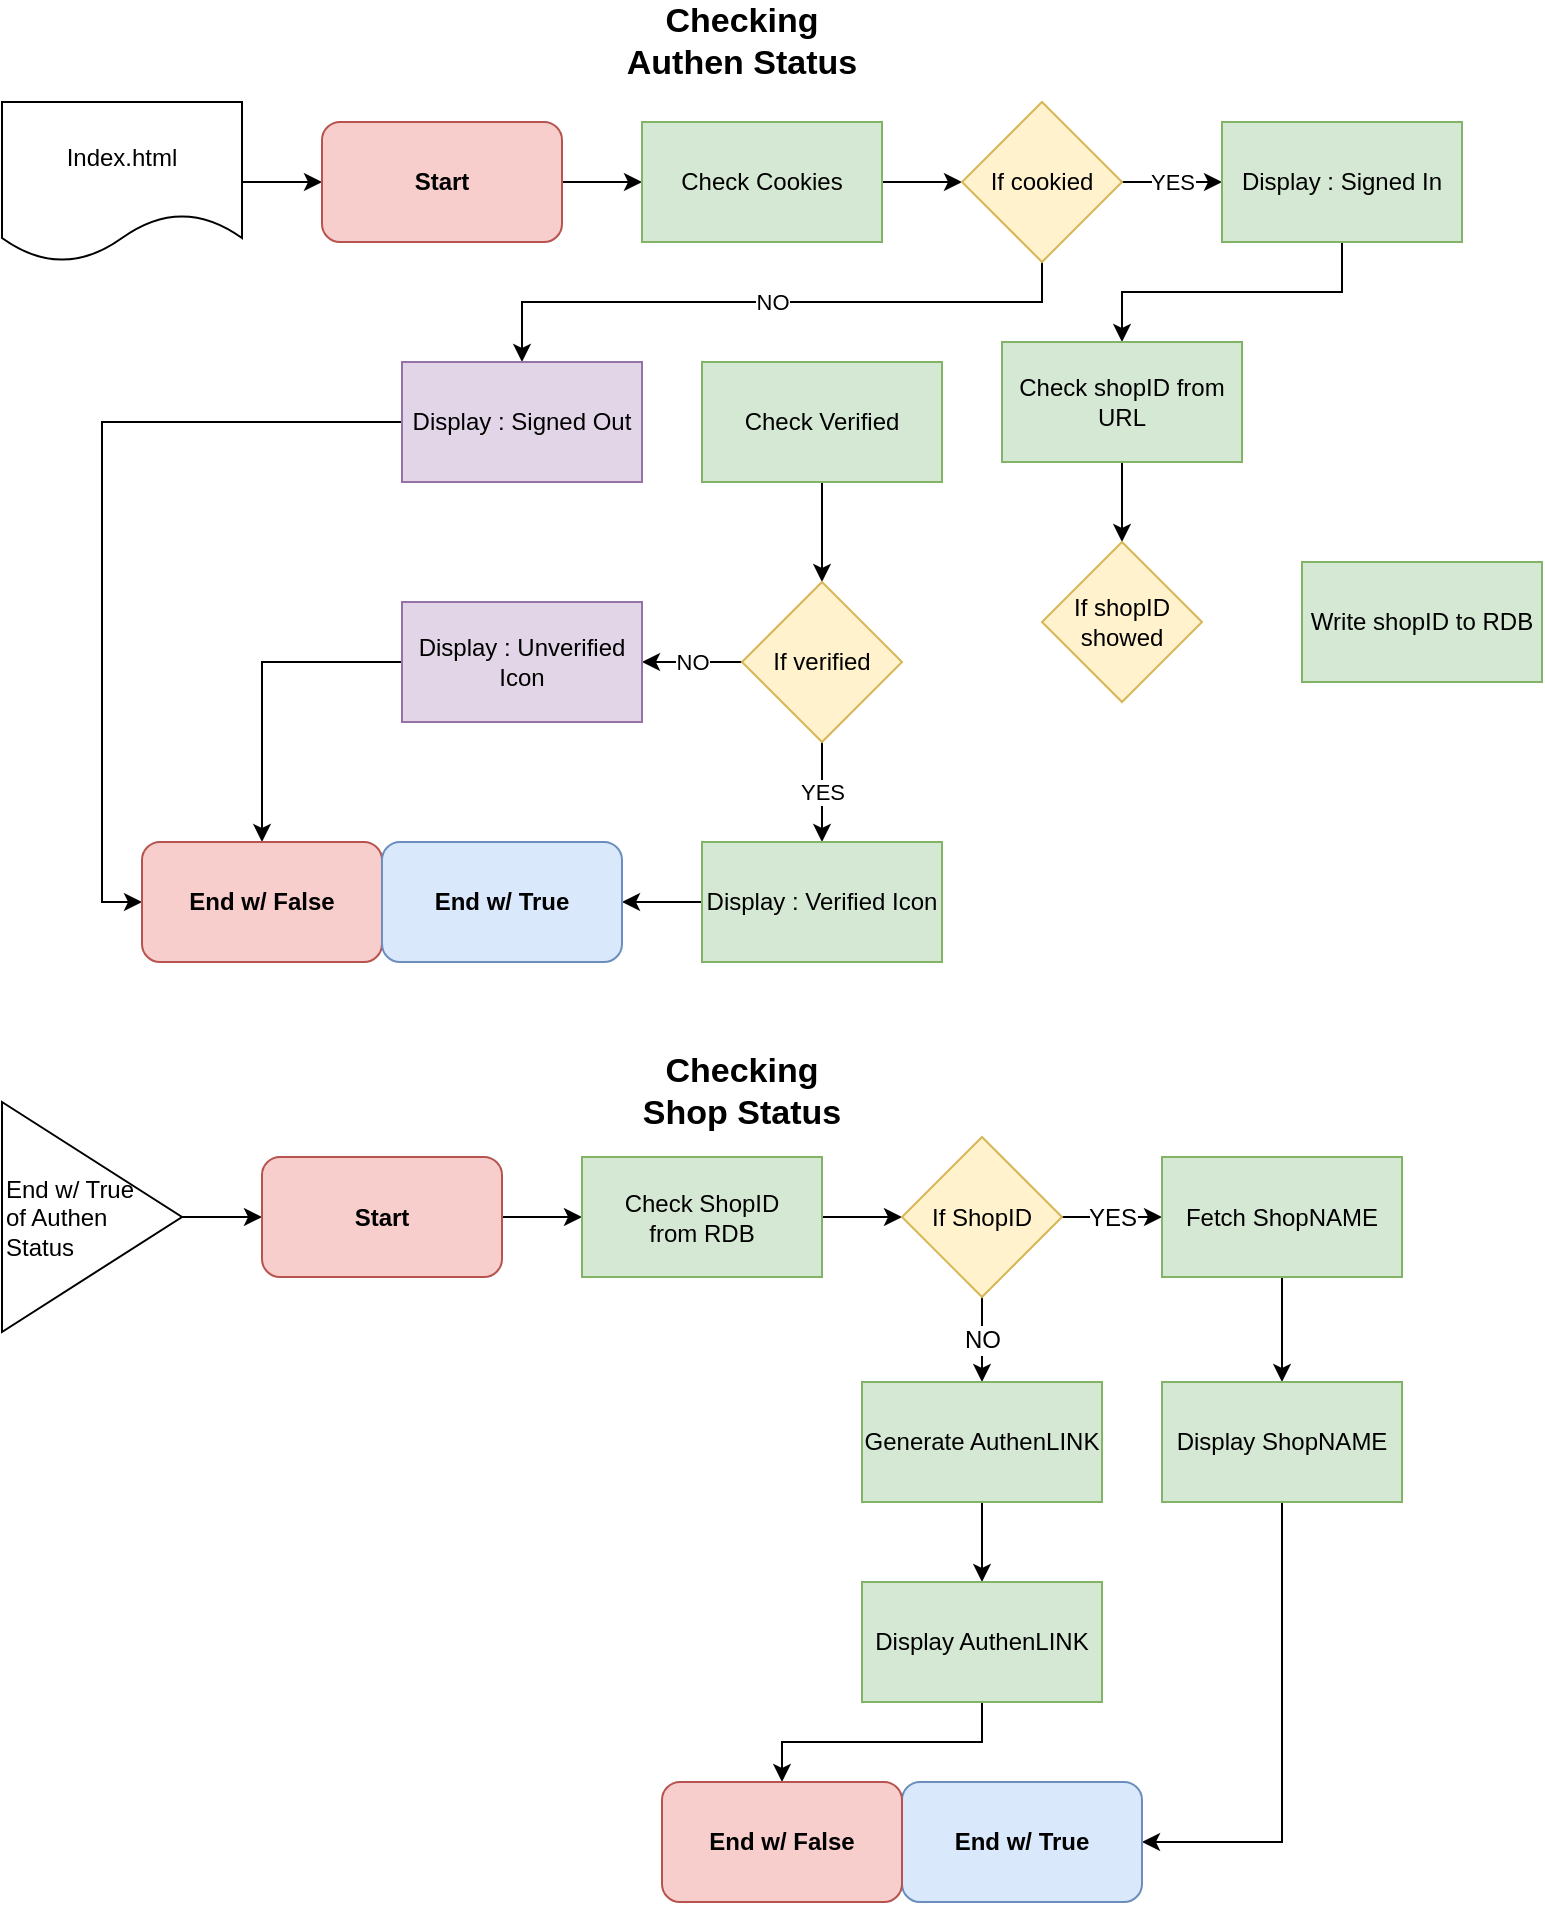 <mxfile version="13.8.5" type="github">
  <diagram id="wjy0S2iWsxzNMesYwqDD" name="Checking Authen Status">
    <mxGraphModel dx="1038" dy="548" grid="1" gridSize="10" guides="1" tooltips="1" connect="1" arrows="1" fold="1" page="1" pageScale="1" pageWidth="827" pageHeight="1169" math="0" shadow="0">
      <root>
        <mxCell id="0" />
        <mxCell id="1" parent="0" />
        <mxCell id="37zY8yhrFcR8cuDTryZy-6" value="" style="edgeStyle=orthogonalEdgeStyle;rounded=0;orthogonalLoop=1;jettySize=auto;html=1;" parent="1" source="37zY8yhrFcR8cuDTryZy-1" target="37zY8yhrFcR8cuDTryZy-2" edge="1">
          <mxGeometry relative="1" as="geometry" />
        </mxCell>
        <mxCell id="37zY8yhrFcR8cuDTryZy-1" value="Index.html" style="shape=document;whiteSpace=wrap;html=1;boundedLbl=1;" parent="1" vertex="1">
          <mxGeometry x="40" y="80" width="120" height="80" as="geometry" />
        </mxCell>
        <mxCell id="37zY8yhrFcR8cuDTryZy-7" value="" style="edgeStyle=orthogonalEdgeStyle;rounded=0;orthogonalLoop=1;jettySize=auto;html=1;" parent="1" source="37zY8yhrFcR8cuDTryZy-2" target="37zY8yhrFcR8cuDTryZy-3" edge="1">
          <mxGeometry relative="1" as="geometry" />
        </mxCell>
        <mxCell id="37zY8yhrFcR8cuDTryZy-2" value="&lt;b&gt;Start&lt;/b&gt;" style="rounded=1;whiteSpace=wrap;html=1;fillColor=#f8cecc;strokeColor=#b85450;" parent="1" vertex="1">
          <mxGeometry x="200" y="90" width="120" height="60" as="geometry" />
        </mxCell>
        <mxCell id="37zY8yhrFcR8cuDTryZy-9" value="" style="edgeStyle=orthogonalEdgeStyle;rounded=0;orthogonalLoop=1;jettySize=auto;html=1;" parent="1" source="37zY8yhrFcR8cuDTryZy-3" target="37zY8yhrFcR8cuDTryZy-8" edge="1">
          <mxGeometry relative="1" as="geometry" />
        </mxCell>
        <mxCell id="37zY8yhrFcR8cuDTryZy-3" value="Check Cookies" style="rounded=0;whiteSpace=wrap;html=1;fillColor=#d5e8d4;strokeColor=#82b366;" parent="1" vertex="1">
          <mxGeometry x="360" y="90" width="120" height="60" as="geometry" />
        </mxCell>
        <mxCell id="37zY8yhrFcR8cuDTryZy-12" value="YES" style="edgeStyle=orthogonalEdgeStyle;rounded=0;orthogonalLoop=1;jettySize=auto;html=1;" parent="1" source="37zY8yhrFcR8cuDTryZy-8" target="37zY8yhrFcR8cuDTryZy-11" edge="1">
          <mxGeometry relative="1" as="geometry" />
        </mxCell>
        <mxCell id="37zY8yhrFcR8cuDTryZy-14" value="NO" style="edgeStyle=orthogonalEdgeStyle;rounded=0;orthogonalLoop=1;jettySize=auto;html=1;" parent="1" source="37zY8yhrFcR8cuDTryZy-8" target="37zY8yhrFcR8cuDTryZy-13" edge="1">
          <mxGeometry relative="1" as="geometry">
            <Array as="points">
              <mxPoint x="560" y="180" />
              <mxPoint x="300" y="180" />
            </Array>
          </mxGeometry>
        </mxCell>
        <mxCell id="37zY8yhrFcR8cuDTryZy-8" value="If cookied" style="rhombus;whiteSpace=wrap;html=1;fillColor=#fff2cc;strokeColor=#d6b656;" parent="1" vertex="1">
          <mxGeometry x="520" y="80" width="80" height="80" as="geometry" />
        </mxCell>
        <mxCell id="37zY8yhrFcR8cuDTryZy-10" value="Checking Authen Status" style="text;html=1;strokeColor=none;fillColor=none;align=center;verticalAlign=middle;whiteSpace=wrap;rounded=0;fontSize=17;fontStyle=1" parent="1" vertex="1">
          <mxGeometry x="340" y="40" width="140" height="20" as="geometry" />
        </mxCell>
        <mxCell id="2Tk2G13kBau0TGF2Ed2G-37" value="" style="edgeStyle=orthogonalEdgeStyle;rounded=0;orthogonalLoop=1;jettySize=auto;html=1;fontSize=12;" edge="1" parent="1" source="37zY8yhrFcR8cuDTryZy-11" target="2Tk2G13kBau0TGF2Ed2G-14">
          <mxGeometry relative="1" as="geometry" />
        </mxCell>
        <mxCell id="37zY8yhrFcR8cuDTryZy-11" value="Display : Signed In" style="rounded=0;whiteSpace=wrap;html=1;fillColor=#d5e8d4;strokeColor=#82b366;" parent="1" vertex="1">
          <mxGeometry x="650" y="90" width="120" height="60" as="geometry" />
        </mxCell>
        <mxCell id="2Tk2G13kBau0TGF2Ed2G-8" style="edgeStyle=orthogonalEdgeStyle;rounded=0;orthogonalLoop=1;jettySize=auto;html=1;entryX=0;entryY=0.5;entryDx=0;entryDy=0;fontSize=12;" edge="1" parent="1" source="37zY8yhrFcR8cuDTryZy-13" target="2Tk2G13kBau0TGF2Ed2G-1">
          <mxGeometry relative="1" as="geometry" />
        </mxCell>
        <mxCell id="37zY8yhrFcR8cuDTryZy-13" value="Display : Signed Out" style="rounded=0;whiteSpace=wrap;html=1;fillColor=#e1d5e7;strokeColor=#9673a6;" parent="1" vertex="1">
          <mxGeometry x="240" y="210" width="120" height="60" as="geometry" />
        </mxCell>
        <mxCell id="37zY8yhrFcR8cuDTryZy-20" value="" style="edgeStyle=orthogonalEdgeStyle;rounded=0;orthogonalLoop=1;jettySize=auto;html=1;" parent="1" source="37zY8yhrFcR8cuDTryZy-17" target="37zY8yhrFcR8cuDTryZy-18" edge="1">
          <mxGeometry relative="1" as="geometry" />
        </mxCell>
        <mxCell id="37zY8yhrFcR8cuDTryZy-17" value="Check Verified" style="rounded=0;whiteSpace=wrap;html=1;fillColor=#d5e8d4;strokeColor=#82b366;" parent="1" vertex="1">
          <mxGeometry x="390" y="210" width="120" height="60" as="geometry" />
        </mxCell>
        <mxCell id="37zY8yhrFcR8cuDTryZy-22" value="YES" style="edgeStyle=orthogonalEdgeStyle;rounded=0;orthogonalLoop=1;jettySize=auto;html=1;" parent="1" source="37zY8yhrFcR8cuDTryZy-18" target="37zY8yhrFcR8cuDTryZy-21" edge="1">
          <mxGeometry relative="1" as="geometry" />
        </mxCell>
        <mxCell id="37zY8yhrFcR8cuDTryZy-24" value="NO" style="edgeStyle=orthogonalEdgeStyle;rounded=0;orthogonalLoop=1;jettySize=auto;html=1;" parent="1" source="37zY8yhrFcR8cuDTryZy-18" target="37zY8yhrFcR8cuDTryZy-23" edge="1">
          <mxGeometry relative="1" as="geometry" />
        </mxCell>
        <mxCell id="37zY8yhrFcR8cuDTryZy-18" value="If verified" style="rhombus;whiteSpace=wrap;html=1;fillColor=#fff2cc;strokeColor=#d6b656;" parent="1" vertex="1">
          <mxGeometry x="410" y="320" width="80" height="80" as="geometry" />
        </mxCell>
        <mxCell id="2Tk2G13kBau0TGF2Ed2G-10" value="" style="edgeStyle=orthogonalEdgeStyle;rounded=0;orthogonalLoop=1;jettySize=auto;html=1;fontSize=12;" edge="1" parent="1" source="37zY8yhrFcR8cuDTryZy-21" target="2Tk2G13kBau0TGF2Ed2G-9">
          <mxGeometry relative="1" as="geometry" />
        </mxCell>
        <mxCell id="37zY8yhrFcR8cuDTryZy-21" value="Display : Verified Icon" style="rounded=0;whiteSpace=wrap;html=1;fillColor=#d5e8d4;strokeColor=#82b366;" parent="1" vertex="1">
          <mxGeometry x="390" y="450" width="120" height="60" as="geometry" />
        </mxCell>
        <mxCell id="2Tk2G13kBau0TGF2Ed2G-4" value="" style="edgeStyle=orthogonalEdgeStyle;rounded=0;orthogonalLoop=1;jettySize=auto;html=1;fontSize=12;" edge="1" parent="1" source="37zY8yhrFcR8cuDTryZy-23" target="2Tk2G13kBau0TGF2Ed2G-1">
          <mxGeometry relative="1" as="geometry" />
        </mxCell>
        <mxCell id="37zY8yhrFcR8cuDTryZy-23" value="&lt;span&gt;Display : Unverified Icon&lt;/span&gt;" style="rounded=0;whiteSpace=wrap;html=1;fillColor=#e1d5e7;strokeColor=#9673a6;" parent="1" vertex="1">
          <mxGeometry x="240" y="330" width="120" height="60" as="geometry" />
        </mxCell>
        <mxCell id="2Tk2G13kBau0TGF2Ed2G-1" value="&lt;b&gt;End w/ False&lt;/b&gt;" style="rounded=1;whiteSpace=wrap;html=1;fontSize=12;fillColor=#f8cecc;strokeColor=#b85450;" vertex="1" parent="1">
          <mxGeometry x="110" y="450" width="120" height="60" as="geometry" />
        </mxCell>
        <mxCell id="2Tk2G13kBau0TGF2Ed2G-6" value="Checking&lt;br&gt;Shop Status" style="text;html=1;strokeColor=none;fillColor=none;align=center;verticalAlign=middle;whiteSpace=wrap;rounded=0;fontSize=17;fontStyle=1" vertex="1" parent="1">
          <mxGeometry x="340" y="565" width="140" height="20" as="geometry" />
        </mxCell>
        <mxCell id="2Tk2G13kBau0TGF2Ed2G-9" value="&lt;b&gt;End w/ True&lt;/b&gt;" style="rounded=1;whiteSpace=wrap;html=1;fontSize=12;fillColor=#dae8fc;strokeColor=#6c8ebf;" vertex="1" parent="1">
          <mxGeometry x="230" y="450" width="120" height="60" as="geometry" />
        </mxCell>
        <mxCell id="2Tk2G13kBau0TGF2Ed2G-13" value="" style="edgeStyle=orthogonalEdgeStyle;rounded=0;orthogonalLoop=1;jettySize=auto;html=1;fontSize=12;" edge="1" parent="1" source="2Tk2G13kBau0TGF2Ed2G-11" target="2Tk2G13kBau0TGF2Ed2G-12">
          <mxGeometry relative="1" as="geometry" />
        </mxCell>
        <mxCell id="2Tk2G13kBau0TGF2Ed2G-11" value="End w/ True &lt;br&gt;of Authen Status" style="triangle;whiteSpace=wrap;html=1;fontSize=12;align=left;" vertex="1" parent="1">
          <mxGeometry x="40" y="580" width="90" height="115" as="geometry" />
        </mxCell>
        <mxCell id="2Tk2G13kBau0TGF2Ed2G-18" value="" style="edgeStyle=orthogonalEdgeStyle;rounded=0;orthogonalLoop=1;jettySize=auto;html=1;fontSize=12;" edge="1" parent="1" source="2Tk2G13kBau0TGF2Ed2G-12" target="2Tk2G13kBau0TGF2Ed2G-17">
          <mxGeometry relative="1" as="geometry" />
        </mxCell>
        <mxCell id="2Tk2G13kBau0TGF2Ed2G-12" value="&lt;b&gt;Start&lt;/b&gt;" style="rounded=1;whiteSpace=wrap;html=1;fillColor=#f8cecc;strokeColor=#b85450;" vertex="1" parent="1">
          <mxGeometry x="170" y="607.5" width="120" height="60" as="geometry" />
        </mxCell>
        <mxCell id="2Tk2G13kBau0TGF2Ed2G-16" value="" style="edgeStyle=orthogonalEdgeStyle;rounded=0;orthogonalLoop=1;jettySize=auto;html=1;fontSize=12;" edge="1" parent="1" source="2Tk2G13kBau0TGF2Ed2G-14" target="2Tk2G13kBau0TGF2Ed2G-15">
          <mxGeometry relative="1" as="geometry" />
        </mxCell>
        <mxCell id="2Tk2G13kBau0TGF2Ed2G-14" value="Check shopID from URL" style="rounded=0;whiteSpace=wrap;html=1;fillColor=#d5e8d4;strokeColor=#82b366;" vertex="1" parent="1">
          <mxGeometry x="540" y="200" width="120" height="60" as="geometry" />
        </mxCell>
        <mxCell id="2Tk2G13kBau0TGF2Ed2G-15" value="If shopID showed" style="rhombus;whiteSpace=wrap;html=1;fillColor=#fff2cc;strokeColor=#d6b656;" vertex="1" parent="1">
          <mxGeometry x="560" y="300" width="80" height="80" as="geometry" />
        </mxCell>
        <mxCell id="2Tk2G13kBau0TGF2Ed2G-21" value="" style="edgeStyle=orthogonalEdgeStyle;rounded=0;orthogonalLoop=1;jettySize=auto;html=1;fontSize=12;" edge="1" parent="1" source="2Tk2G13kBau0TGF2Ed2G-17" target="2Tk2G13kBau0TGF2Ed2G-20">
          <mxGeometry relative="1" as="geometry" />
        </mxCell>
        <mxCell id="2Tk2G13kBau0TGF2Ed2G-17" value="Check ShopID&lt;br&gt;from RDB" style="rounded=0;whiteSpace=wrap;html=1;fillColor=#d5e8d4;strokeColor=#82b366;" vertex="1" parent="1">
          <mxGeometry x="330" y="607.5" width="120" height="60" as="geometry" />
        </mxCell>
        <mxCell id="2Tk2G13kBau0TGF2Ed2G-23" value="YES" style="edgeStyle=orthogonalEdgeStyle;rounded=0;orthogonalLoop=1;jettySize=auto;html=1;fontSize=12;" edge="1" parent="1" source="2Tk2G13kBau0TGF2Ed2G-20" target="2Tk2G13kBau0TGF2Ed2G-22">
          <mxGeometry relative="1" as="geometry" />
        </mxCell>
        <mxCell id="2Tk2G13kBau0TGF2Ed2G-27" value="NO" style="edgeStyle=orthogonalEdgeStyle;rounded=0;orthogonalLoop=1;jettySize=auto;html=1;fontSize=12;" edge="1" parent="1" source="2Tk2G13kBau0TGF2Ed2G-20" target="2Tk2G13kBau0TGF2Ed2G-26">
          <mxGeometry relative="1" as="geometry" />
        </mxCell>
        <mxCell id="2Tk2G13kBau0TGF2Ed2G-20" value="If ShopID" style="rhombus;whiteSpace=wrap;html=1;fillColor=#fff2cc;strokeColor=#d6b656;" vertex="1" parent="1">
          <mxGeometry x="490" y="597.5" width="80" height="80" as="geometry" />
        </mxCell>
        <mxCell id="2Tk2G13kBau0TGF2Ed2G-31" value="" style="edgeStyle=orthogonalEdgeStyle;rounded=0;orthogonalLoop=1;jettySize=auto;html=1;fontSize=12;" edge="1" parent="1" source="2Tk2G13kBau0TGF2Ed2G-22" target="2Tk2G13kBau0TGF2Ed2G-30">
          <mxGeometry relative="1" as="geometry" />
        </mxCell>
        <mxCell id="2Tk2G13kBau0TGF2Ed2G-22" value="Fetch ShopNAME" style="rounded=0;whiteSpace=wrap;html=1;fillColor=#d5e8d4;strokeColor=#82b366;" vertex="1" parent="1">
          <mxGeometry x="620" y="607.5" width="120" height="60" as="geometry" />
        </mxCell>
        <mxCell id="2Tk2G13kBau0TGF2Ed2G-29" value="" style="edgeStyle=orthogonalEdgeStyle;rounded=0;orthogonalLoop=1;jettySize=auto;html=1;fontSize=12;" edge="1" parent="1" source="2Tk2G13kBau0TGF2Ed2G-26" target="2Tk2G13kBau0TGF2Ed2G-28">
          <mxGeometry relative="1" as="geometry" />
        </mxCell>
        <mxCell id="2Tk2G13kBau0TGF2Ed2G-26" value="Generate AuthenLINK" style="rounded=0;whiteSpace=wrap;html=1;fillColor=#d5e8d4;strokeColor=#82b366;" vertex="1" parent="1">
          <mxGeometry x="470" y="720" width="120" height="60" as="geometry" />
        </mxCell>
        <mxCell id="2Tk2G13kBau0TGF2Ed2G-35" value="" style="edgeStyle=orthogonalEdgeStyle;rounded=0;orthogonalLoop=1;jettySize=auto;html=1;fontSize=12;" edge="1" parent="1" source="2Tk2G13kBau0TGF2Ed2G-28" target="2Tk2G13kBau0TGF2Ed2G-34">
          <mxGeometry relative="1" as="geometry" />
        </mxCell>
        <mxCell id="2Tk2G13kBau0TGF2Ed2G-28" value="Display AuthenLINK" style="rounded=0;whiteSpace=wrap;html=1;fillColor=#d5e8d4;strokeColor=#82b366;" vertex="1" parent="1">
          <mxGeometry x="470" y="820" width="120" height="60" as="geometry" />
        </mxCell>
        <mxCell id="2Tk2G13kBau0TGF2Ed2G-33" value="" style="edgeStyle=orthogonalEdgeStyle;rounded=0;orthogonalLoop=1;jettySize=auto;html=1;fontSize=12;" edge="1" parent="1" source="2Tk2G13kBau0TGF2Ed2G-30" target="2Tk2G13kBau0TGF2Ed2G-32">
          <mxGeometry relative="1" as="geometry">
            <Array as="points">
              <mxPoint x="680" y="950" />
            </Array>
          </mxGeometry>
        </mxCell>
        <mxCell id="2Tk2G13kBau0TGF2Ed2G-30" value="Display ShopNAME" style="rounded=0;whiteSpace=wrap;html=1;fillColor=#d5e8d4;strokeColor=#82b366;" vertex="1" parent="1">
          <mxGeometry x="620" y="720" width="120" height="60" as="geometry" />
        </mxCell>
        <mxCell id="2Tk2G13kBau0TGF2Ed2G-32" value="&lt;b&gt;End w/ True&lt;/b&gt;" style="rounded=1;whiteSpace=wrap;html=1;fontSize=12;fillColor=#dae8fc;strokeColor=#6c8ebf;" vertex="1" parent="1">
          <mxGeometry x="490" y="920" width="120" height="60" as="geometry" />
        </mxCell>
        <mxCell id="2Tk2G13kBau0TGF2Ed2G-34" value="&lt;b&gt;End w/ False&lt;/b&gt;" style="rounded=1;whiteSpace=wrap;html=1;fontSize=12;fillColor=#f8cecc;strokeColor=#b85450;" vertex="1" parent="1">
          <mxGeometry x="370" y="920" width="120" height="60" as="geometry" />
        </mxCell>
        <mxCell id="2Tk2G13kBau0TGF2Ed2G-39" value="Write shopID to RDB" style="rounded=0;whiteSpace=wrap;html=1;fillColor=#d5e8d4;strokeColor=#82b366;" vertex="1" parent="1">
          <mxGeometry x="690" y="310" width="120" height="60" as="geometry" />
        </mxCell>
      </root>
    </mxGraphModel>
  </diagram>
</mxfile>
